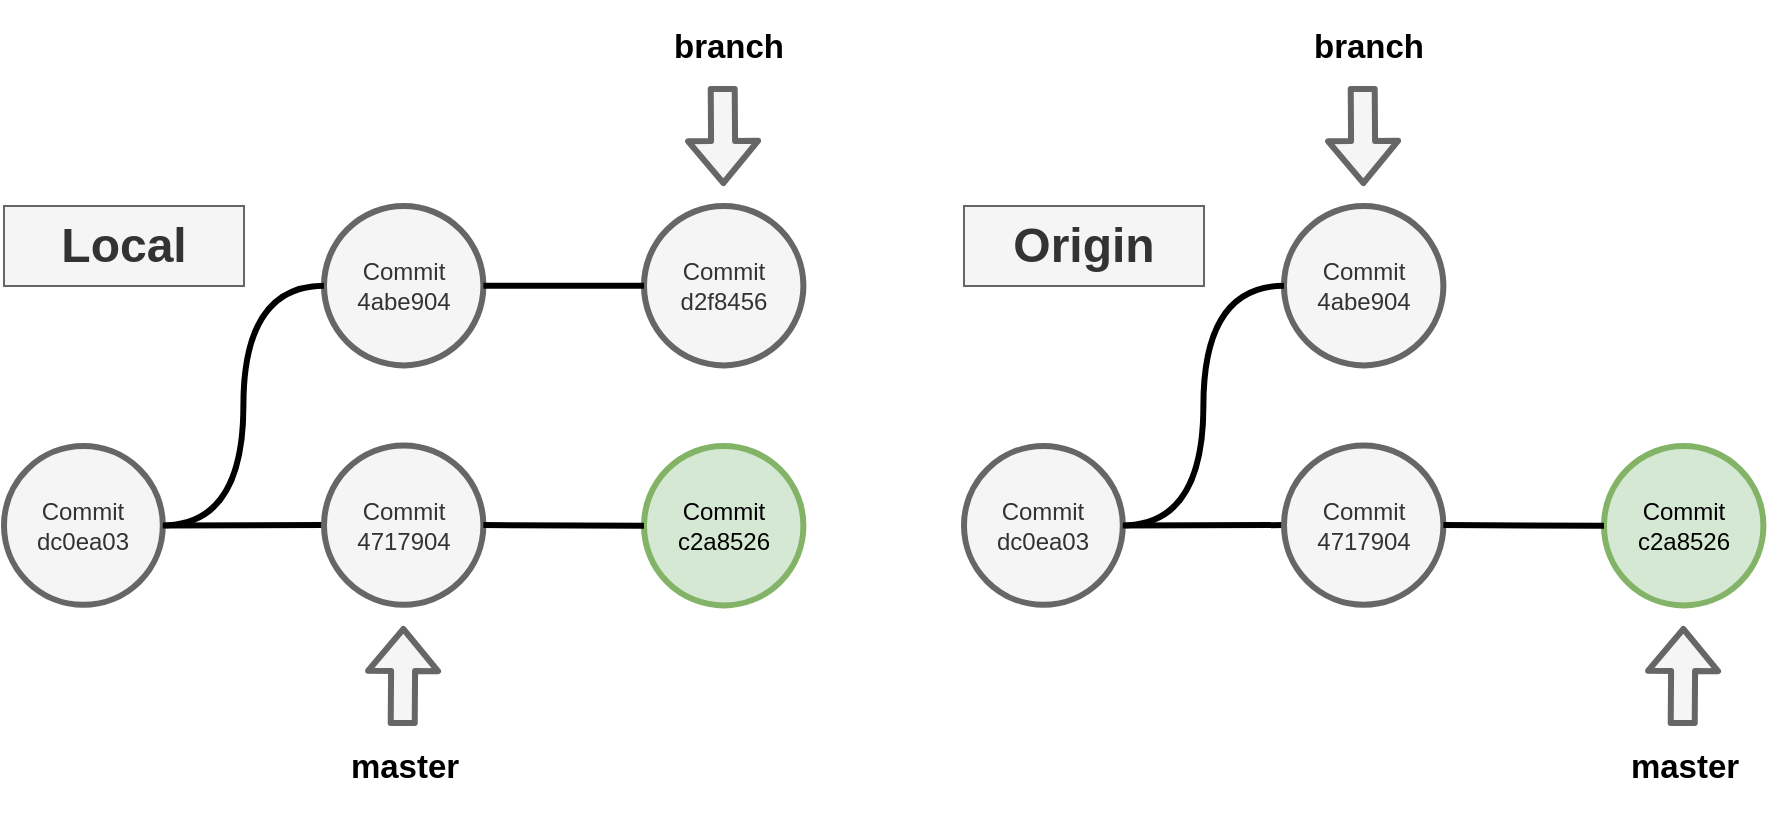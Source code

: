 <mxfile version="13.5.1" type="device"><diagram id="1vah80A7K6ktCt1jhF-4" name="Page-1"><mxGraphModel dx="1106" dy="1003" grid="1" gridSize="10" guides="1" tooltips="1" connect="1" arrows="1" fold="1" page="1" pageScale="1" pageWidth="850" pageHeight="1100" background="#ffffff" math="0" shadow="0"><root><mxCell id="0"/><mxCell id="1" parent="0"/><mxCell id="1KC_f5STFYPKbJo5NqRy-18" style="rounded=0;orthogonalLoop=1;jettySize=auto;html=1;exitX=1;exitY=0.5;exitDx=0;exitDy=0;entryX=0;entryY=0.5;entryDx=0;entryDy=0;strokeWidth=3;endArrow=none;endFill=0;" parent="1" source="1KC_f5STFYPKbJo5NqRy-10" target="1KC_f5STFYPKbJo5NqRy-15" edge="1"><mxGeometry relative="1" as="geometry"/></mxCell><mxCell id="1KC_f5STFYPKbJo5NqRy-10" value="Commit&lt;br&gt;dc0ea03" style="ellipse;whiteSpace=wrap;html=1;aspect=fixed;strokeWidth=3;fillColor=#f5f5f5;strokeColor=#666666;fontColor=#333333;" parent="1" vertex="1"><mxGeometry x="40.0" y="280" width="79.4" height="79.4" as="geometry"/></mxCell><mxCell id="1KC_f5STFYPKbJo5NqRy-11" value="Commit&lt;br&gt;4abe904" style="ellipse;whiteSpace=wrap;html=1;aspect=fixed;strokeWidth=3;fillColor=#f5f5f5;strokeColor=#666666;fontColor=#333333;" parent="1" vertex="1"><mxGeometry x="200.0" y="160" width="79.7" height="79.7" as="geometry"/></mxCell><mxCell id="1KC_f5STFYPKbJo5NqRy-12" value="Commit&lt;br&gt;d2f8456" style="ellipse;whiteSpace=wrap;html=1;aspect=fixed;strokeWidth=3;fillColor=#f5f5f5;strokeColor=#666666;fontColor=#333333;" parent="1" vertex="1"><mxGeometry x="360.0" y="160" width="79.7" height="79.7" as="geometry"/></mxCell><mxCell id="1KC_f5STFYPKbJo5NqRy-13" value="" style="endArrow=none;html=1;entryX=0;entryY=0.5;exitX=1;exitY=0.5;strokeWidth=3;endFill=0;fillColor=#dae8fc;" parent="1" source="1KC_f5STFYPKbJo5NqRy-11" target="1KC_f5STFYPKbJo5NqRy-12" edge="1"><mxGeometry width="50" height="50" relative="1" as="geometry"><mxPoint x="90.0" y="289.7" as="sourcePoint"/><mxPoint x="140.0" y="239.7" as="targetPoint"/></mxGeometry></mxCell><mxCell id="1KC_f5STFYPKbJo5NqRy-14" value="" style="endArrow=none;html=1;strokeWidth=3;entryX=0;entryY=0.5;exitX=1;exitY=0.5;edgeStyle=orthogonalEdgeStyle;curved=1;" parent="1" source="1KC_f5STFYPKbJo5NqRy-10" target="1KC_f5STFYPKbJo5NqRy-11" edge="1"><mxGeometry width="50" height="50" relative="1" as="geometry"><mxPoint x="90.0" y="289.7" as="sourcePoint"/><mxPoint x="140.0" y="239.7" as="targetPoint"/></mxGeometry></mxCell><mxCell id="1KC_f5STFYPKbJo5NqRy-15" value="Commit&lt;br&gt;4717904" style="ellipse;whiteSpace=wrap;html=1;aspect=fixed;strokeWidth=3;fillColor=#f5f5f5;strokeColor=#666666;fontColor=#333333;" parent="1" vertex="1"><mxGeometry x="200.0" y="279.7" width="79.7" height="79.7" as="geometry"/></mxCell><mxCell id="1KC_f5STFYPKbJo5NqRy-19" value="" style="shape=flexArrow;endArrow=classic;html=1;strokeWidth=3;fillColor=#f5f5f5;strokeColor=#666666;" parent="1" edge="1"><mxGeometry width="50" height="50" relative="1" as="geometry"><mxPoint x="239.35" y="420" as="sourcePoint"/><mxPoint x="239.7" y="370" as="targetPoint"/></mxGeometry></mxCell><mxCell id="1KC_f5STFYPKbJo5NqRy-20" value="&lt;h2&gt;master&lt;/h2&gt;" style="edgeLabel;html=1;align=center;verticalAlign=middle;resizable=0;points=[];labelBackgroundColor=none;" parent="1KC_f5STFYPKbJo5NqRy-19" vertex="1" connectable="0"><mxGeometry x="-0.36" y="1" relative="1" as="geometry"><mxPoint x="1.39" y="36.01" as="offset"/></mxGeometry></mxCell><mxCell id="1KC_f5STFYPKbJo5NqRy-21" value="" style="shape=flexArrow;endArrow=classic;html=1;strokeWidth=3;fillColor=#f5f5f5;strokeColor=#666666;" parent="1" edge="1"><mxGeometry width="50" height="50" relative="1" as="geometry"><mxPoint x="399.35" y="100" as="sourcePoint"/><mxPoint x="399.7" y="150" as="targetPoint"/></mxGeometry></mxCell><mxCell id="1KC_f5STFYPKbJo5NqRy-22" value="&lt;h2&gt;branch&lt;/h2&gt;" style="edgeLabel;html=1;align=center;verticalAlign=middle;resizable=0;points=[];labelBackgroundColor=none;" parent="1KC_f5STFYPKbJo5NqRy-21" vertex="1" connectable="0"><mxGeometry x="-0.36" y="1" relative="1" as="geometry"><mxPoint x="1.39" y="-35.99" as="offset"/></mxGeometry></mxCell><mxCell id="UzJVnJ_MkqBOhEdDcxeP-1" style="rounded=0;orthogonalLoop=1;jettySize=auto;html=1;exitX=1;exitY=0.5;exitDx=0;exitDy=0;entryX=0;entryY=0.5;entryDx=0;entryDy=0;strokeWidth=3;endArrow=none;endFill=0;" parent="1" source="UzJVnJ_MkqBOhEdDcxeP-2" target="UzJVnJ_MkqBOhEdDcxeP-7" edge="1"><mxGeometry relative="1" as="geometry"/></mxCell><mxCell id="UzJVnJ_MkqBOhEdDcxeP-2" value="Commit&lt;br&gt;dc0ea03" style="ellipse;whiteSpace=wrap;html=1;aspect=fixed;strokeWidth=3;fillColor=#f5f5f5;strokeColor=#666666;fontColor=#333333;" parent="1" vertex="1"><mxGeometry x="520" y="280" width="79.4" height="79.4" as="geometry"/></mxCell><mxCell id="UzJVnJ_MkqBOhEdDcxeP-3" value="Commit&lt;br&gt;4abe904" style="ellipse;whiteSpace=wrap;html=1;aspect=fixed;strokeWidth=3;fillColor=#f5f5f5;strokeColor=#666666;fontColor=#333333;" parent="1" vertex="1"><mxGeometry x="680" y="160" width="79.7" height="79.7" as="geometry"/></mxCell><mxCell id="UzJVnJ_MkqBOhEdDcxeP-6" value="" style="endArrow=none;html=1;strokeWidth=3;entryX=0;entryY=0.5;exitX=1;exitY=0.5;edgeStyle=orthogonalEdgeStyle;curved=1;" parent="1" source="UzJVnJ_MkqBOhEdDcxeP-2" target="UzJVnJ_MkqBOhEdDcxeP-3" edge="1"><mxGeometry width="50" height="50" relative="1" as="geometry"><mxPoint x="570" y="289.7" as="sourcePoint"/><mxPoint x="620" y="239.7" as="targetPoint"/></mxGeometry></mxCell><mxCell id="UzJVnJ_MkqBOhEdDcxeP-7" value="Commit&lt;br&gt;4717904" style="ellipse;whiteSpace=wrap;html=1;aspect=fixed;strokeWidth=3;fillColor=#f5f5f5;strokeColor=#666666;fontColor=#333333;" parent="1" vertex="1"><mxGeometry x="680" y="279.7" width="79.7" height="79.7" as="geometry"/></mxCell><mxCell id="UzJVnJ_MkqBOhEdDcxeP-8" value="Commit&lt;br&gt;c2a8526" style="ellipse;whiteSpace=wrap;html=1;aspect=fixed;strokeWidth=3;fillColor=#d5e8d4;strokeColor=#82b366;" parent="1" vertex="1"><mxGeometry x="840" y="280" width="79.7" height="79.7" as="geometry"/></mxCell><mxCell id="UzJVnJ_MkqBOhEdDcxeP-9" value="" style="endArrow=none;html=1;entryX=0;entryY=0.5;exitX=1;exitY=0.5;strokeWidth=3;endFill=0;" parent="1" source="UzJVnJ_MkqBOhEdDcxeP-7" target="UzJVnJ_MkqBOhEdDcxeP-8" edge="1"><mxGeometry width="50" height="50" relative="1" as="geometry"><mxPoint x="570" y="409.7" as="sourcePoint"/><mxPoint x="620" y="359.7" as="targetPoint"/></mxGeometry></mxCell><mxCell id="UzJVnJ_MkqBOhEdDcxeP-10" value="" style="shape=flexArrow;endArrow=classic;html=1;strokeWidth=3;fillColor=#f5f5f5;strokeColor=#666666;" parent="1" edge="1"><mxGeometry width="50" height="50" relative="1" as="geometry"><mxPoint x="879.35" y="420" as="sourcePoint"/><mxPoint x="879.7" y="370" as="targetPoint"/></mxGeometry></mxCell><mxCell id="UzJVnJ_MkqBOhEdDcxeP-11" value="&lt;h2&gt;master&lt;/h2&gt;" style="edgeLabel;html=1;align=center;verticalAlign=middle;resizable=0;points=[];labelBackgroundColor=none;" parent="UzJVnJ_MkqBOhEdDcxeP-10" vertex="1" connectable="0"><mxGeometry x="-0.36" y="1" relative="1" as="geometry"><mxPoint x="1.39" y="36.01" as="offset"/></mxGeometry></mxCell><mxCell id="UzJVnJ_MkqBOhEdDcxeP-12" value="" style="shape=flexArrow;endArrow=classic;html=1;strokeWidth=3;fillColor=#f5f5f5;strokeColor=#666666;" parent="1" edge="1"><mxGeometry width="50" height="50" relative="1" as="geometry"><mxPoint x="719.35" y="100" as="sourcePoint"/><mxPoint x="719.7" y="150" as="targetPoint"/></mxGeometry></mxCell><mxCell id="UzJVnJ_MkqBOhEdDcxeP-13" value="&lt;h2&gt;branch&lt;/h2&gt;" style="edgeLabel;html=1;align=center;verticalAlign=middle;resizable=0;points=[];labelBackgroundColor=none;" parent="UzJVnJ_MkqBOhEdDcxeP-12" vertex="1" connectable="0"><mxGeometry x="-0.36" y="1" relative="1" as="geometry"><mxPoint x="1.39" y="-35.99" as="offset"/></mxGeometry></mxCell><mxCell id="UzJVnJ_MkqBOhEdDcxeP-14" value="&lt;h1&gt;Local&lt;/h1&gt;" style="text;html=1;strokeColor=#666666;fillColor=#f5f5f5;align=center;verticalAlign=middle;whiteSpace=wrap;rounded=0;fontColor=#333333;" parent="1" vertex="1"><mxGeometry x="40" y="160" width="120" height="40" as="geometry"/></mxCell><mxCell id="UzJVnJ_MkqBOhEdDcxeP-15" value="&lt;h1&gt;Origin&lt;/h1&gt;" style="text;html=1;strokeColor=#666666;fillColor=#f5f5f5;align=center;verticalAlign=middle;whiteSpace=wrap;rounded=0;fontColor=#333333;" parent="1" vertex="1"><mxGeometry x="520" y="160" width="120" height="40" as="geometry"/></mxCell><mxCell id="3NYI8JceQAYsPeyPncB3-1" value="Commit&lt;br&gt;c2a8526" style="ellipse;whiteSpace=wrap;html=1;aspect=fixed;strokeWidth=3;fillColor=#d5e8d4;strokeColor=#82b366;" parent="1" vertex="1"><mxGeometry x="360" y="280" width="79.7" height="79.7" as="geometry"/></mxCell><mxCell id="3NYI8JceQAYsPeyPncB3-2" value="" style="endArrow=none;html=1;entryX=0;entryY=0.5;exitX=1;exitY=0.5;strokeWidth=3;endFill=0;exitDx=0;exitDy=0;" parent="1" source="1KC_f5STFYPKbJo5NqRy-15" target="3NYI8JceQAYsPeyPncB3-1" edge="1"><mxGeometry width="50" height="50" relative="1" as="geometry"><mxPoint x="279.7" y="319.55" as="sourcePoint"/><mxPoint x="140" y="359.7" as="targetPoint"/></mxGeometry></mxCell></root></mxGraphModel></diagram></mxfile>